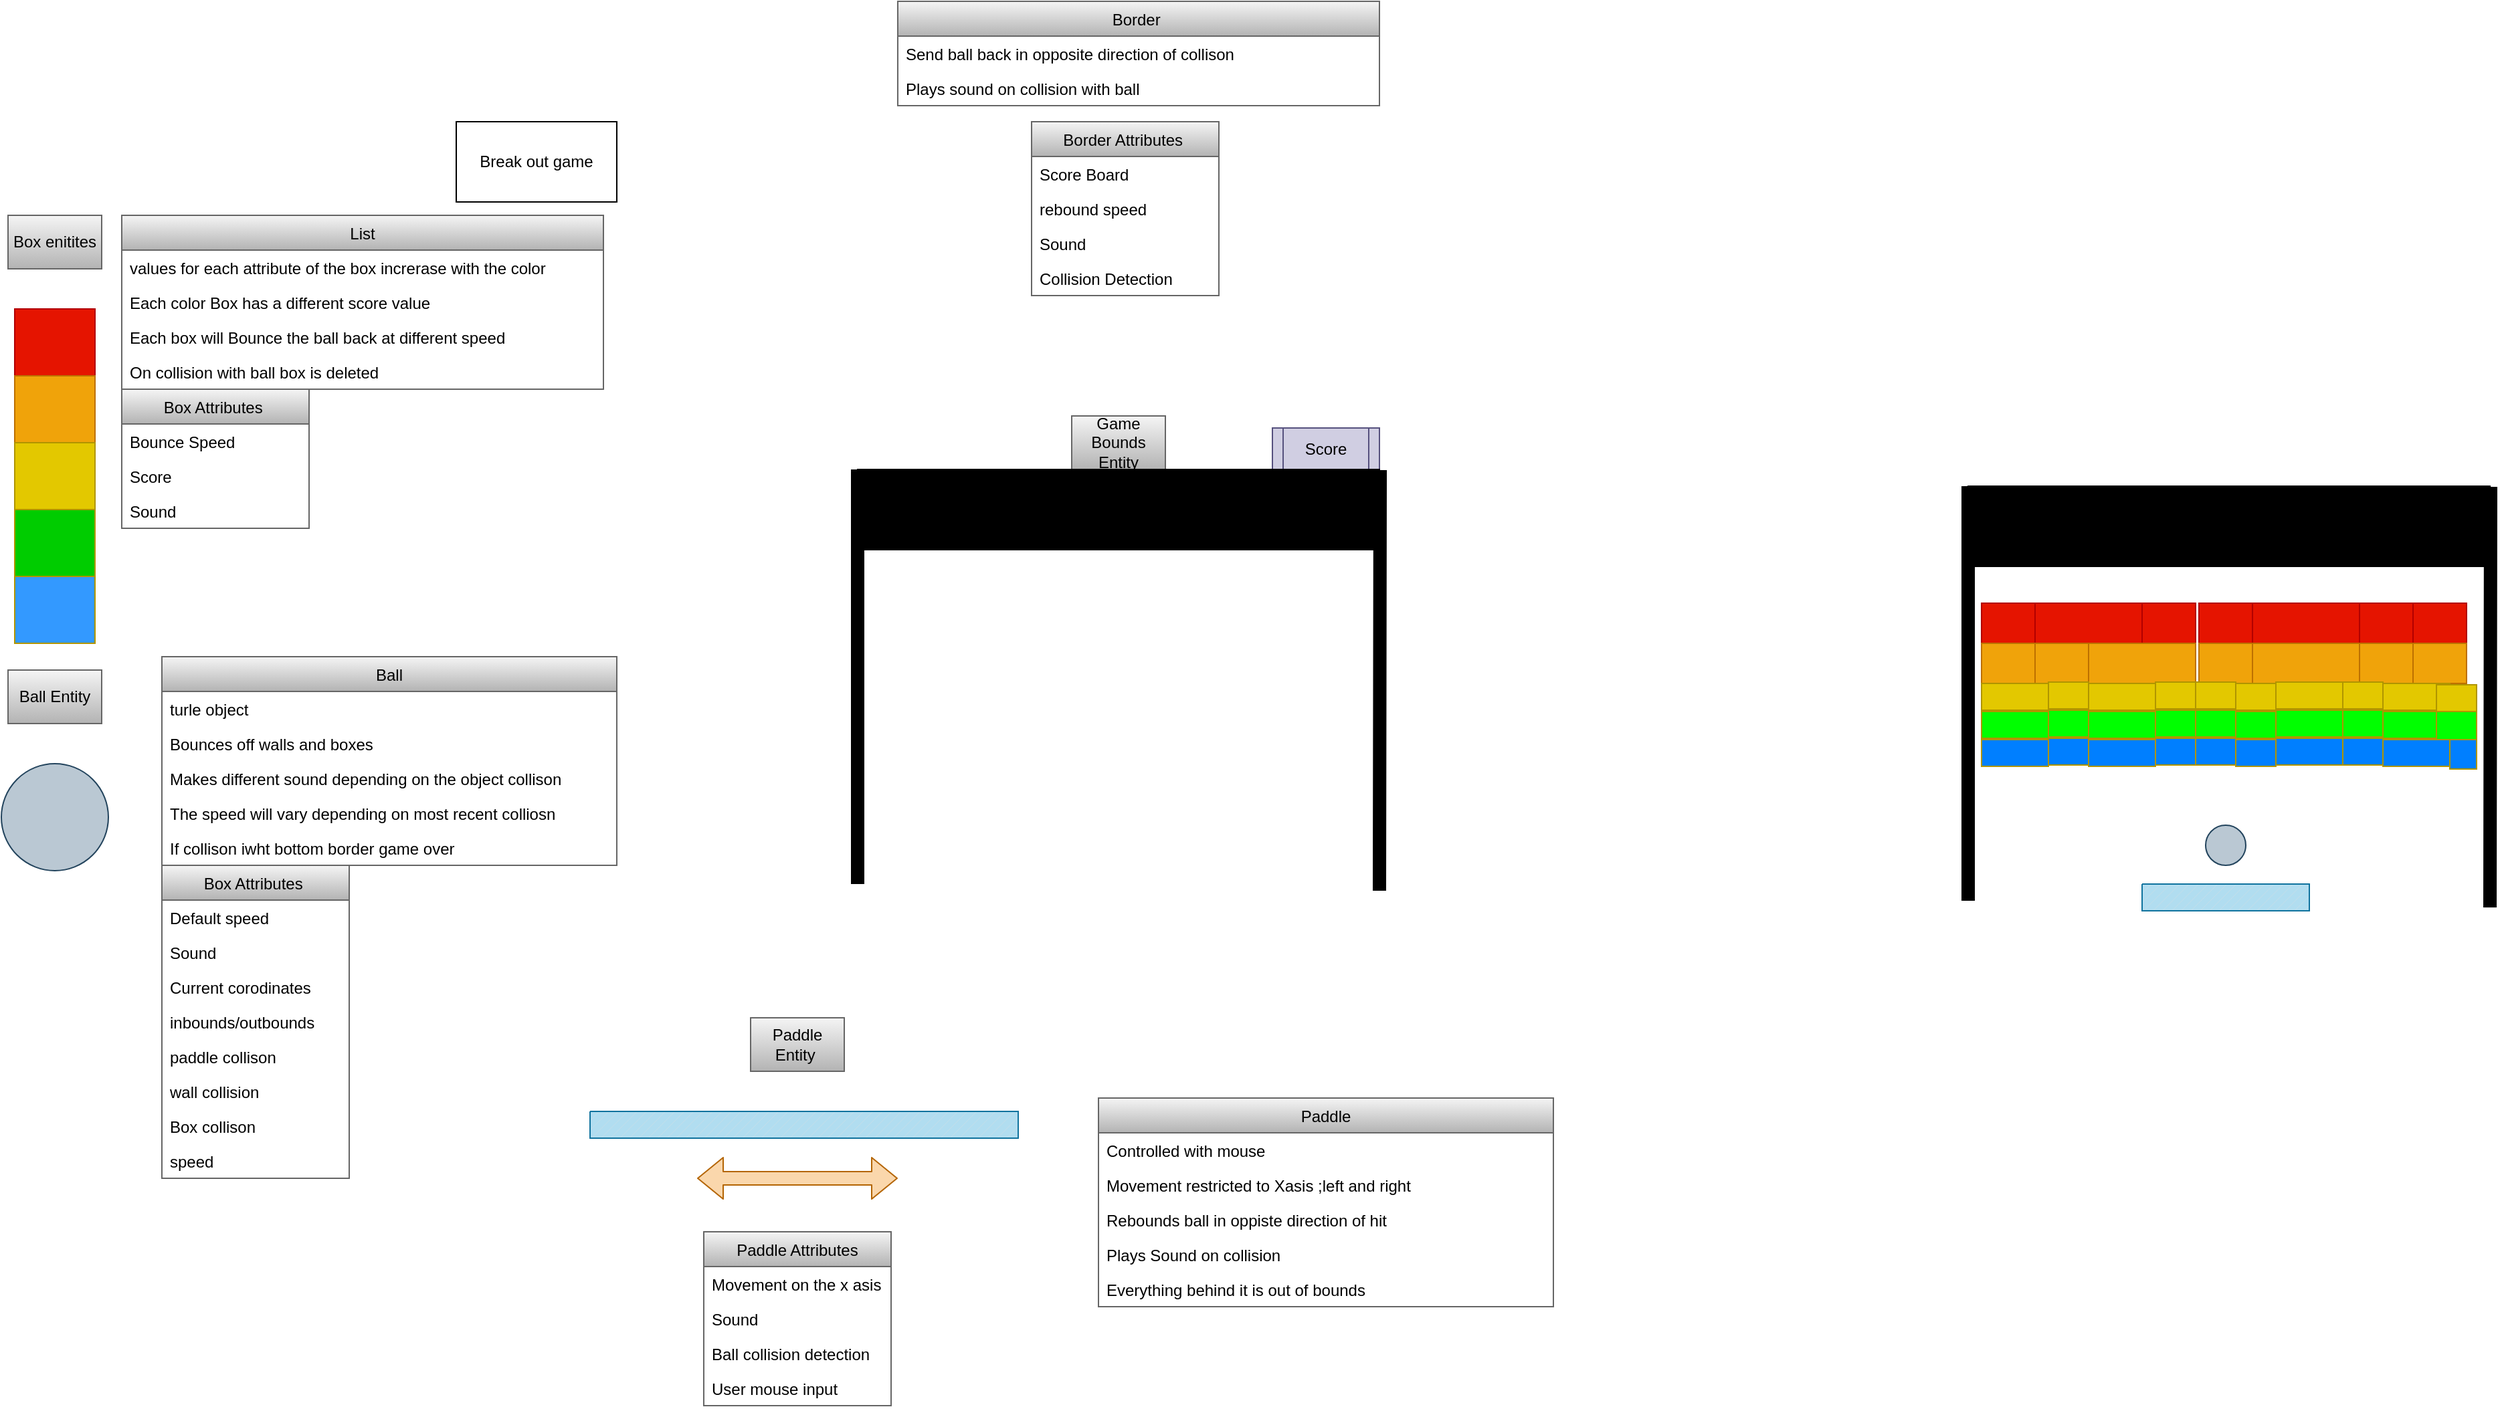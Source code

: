 <mxfile version="15.2.5" type="device"><diagram id="vosjjrxVaFwQwOEP37-J" name="Page-1"><mxGraphModel dx="842" dy="790" grid="1" gridSize="10" guides="1" tooltips="1" connect="1" arrows="1" fold="1" page="1" pageScale="1" pageWidth="850" pageHeight="1100" math="0" shadow="0"><root><mxCell id="0"/><mxCell id="1" parent="0"/><mxCell id="0en5RIexDmp1VHJ1jCVC-1" value="Break out game" style="rounded=0;whiteSpace=wrap;html=1;" parent="1" vertex="1"><mxGeometry x="370" y="130" width="120" height="60" as="geometry"/></mxCell><mxCell id="eHKwFHOgx8BpEWfMLAta-1" value="" style="rounded=0;whiteSpace=wrap;html=1;fillColor=#e51400;strokeColor=#B20000;fontColor=#ffffff;" vertex="1" parent="1"><mxGeometry x="40" y="270" width="60" height="50" as="geometry"/></mxCell><mxCell id="eHKwFHOgx8BpEWfMLAta-2" value="" style="rounded=0;whiteSpace=wrap;html=1;fillColor=#f0a30a;strokeColor=#BD7000;fontColor=#000000;" vertex="1" parent="1"><mxGeometry x="40" y="320" width="60" height="50" as="geometry"/></mxCell><mxCell id="eHKwFHOgx8BpEWfMLAta-3" value="" style="rounded=0;whiteSpace=wrap;html=1;fillColor=#e3c800;strokeColor=#B09500;fontColor=#000000;" vertex="1" parent="1"><mxGeometry x="40" y="370" width="60" height="50" as="geometry"/></mxCell><mxCell id="eHKwFHOgx8BpEWfMLAta-4" value="" style="rounded=0;whiteSpace=wrap;html=1;fillColor=#3399FF;strokeColor=#B09500;fontColor=#000000;" vertex="1" parent="1"><mxGeometry x="40" y="470" width="60" height="50" as="geometry"/></mxCell><mxCell id="eHKwFHOgx8BpEWfMLAta-5" value="" style="rounded=0;whiteSpace=wrap;html=1;fillColor=#00CC00;strokeColor=#B09500;fontColor=#000000;" vertex="1" parent="1"><mxGeometry x="40" y="420" width="60" height="50" as="geometry"/></mxCell><mxCell id="eHKwFHOgx8BpEWfMLAta-7" value="Box enitites" style="rounded=0;whiteSpace=wrap;html=1;gradientColor=#b3b3b3;fillColor=#f5f5f5;strokeColor=#666666;" vertex="1" parent="1"><mxGeometry x="35" y="200" width="70" height="40" as="geometry"/></mxCell><mxCell id="eHKwFHOgx8BpEWfMLAta-8" value="List" style="swimlane;fontStyle=0;childLayout=stackLayout;horizontal=1;startSize=26;horizontalStack=0;resizeParent=1;resizeParentMax=0;resizeLast=0;collapsible=1;marginBottom=0;fillColor=#f5f5f5;gradientColor=#b3b3b3;strokeColor=#666666;" vertex="1" parent="1"><mxGeometry x="120" y="200" width="360" height="130" as="geometry"/></mxCell><mxCell id="eHKwFHOgx8BpEWfMLAta-12" value="values for each attribute of the box increrase with the color" style="text;strokeColor=none;fillColor=none;align=left;verticalAlign=top;spacingLeft=4;spacingRight=4;overflow=hidden;rotatable=0;points=[[0,0.5],[1,0.5]];portConstraint=eastwest;" vertex="1" parent="eHKwFHOgx8BpEWfMLAta-8"><mxGeometry y="26" width="360" height="26" as="geometry"/></mxCell><mxCell id="eHKwFHOgx8BpEWfMLAta-9" value="Each color Box has a different score value" style="text;strokeColor=none;fillColor=none;align=left;verticalAlign=top;spacingLeft=4;spacingRight=4;overflow=hidden;rotatable=0;points=[[0,0.5],[1,0.5]];portConstraint=eastwest;" vertex="1" parent="eHKwFHOgx8BpEWfMLAta-8"><mxGeometry y="52" width="360" height="26" as="geometry"/></mxCell><mxCell id="eHKwFHOgx8BpEWfMLAta-10" value="Each box will Bounce the ball back at different speed " style="text;strokeColor=none;fillColor=none;align=left;verticalAlign=top;spacingLeft=4;spacingRight=4;overflow=hidden;rotatable=0;points=[[0,0.5],[1,0.5]];portConstraint=eastwest;" vertex="1" parent="eHKwFHOgx8BpEWfMLAta-8"><mxGeometry y="78" width="360" height="26" as="geometry"/></mxCell><mxCell id="eHKwFHOgx8BpEWfMLAta-11" value="On collision with ball box is deleted" style="text;strokeColor=none;fillColor=none;align=left;verticalAlign=top;spacingLeft=4;spacingRight=4;overflow=hidden;rotatable=0;points=[[0,0.5],[1,0.5]];portConstraint=eastwest;" vertex="1" parent="eHKwFHOgx8BpEWfMLAta-8"><mxGeometry y="104" width="360" height="26" as="geometry"/></mxCell><mxCell id="eHKwFHOgx8BpEWfMLAta-13" value="Box Attributes " style="swimlane;fontStyle=0;childLayout=stackLayout;horizontal=1;startSize=26;horizontalStack=0;resizeParent=1;resizeParentMax=0;resizeLast=0;collapsible=1;marginBottom=0;fillColor=#f5f5f5;gradientColor=#b3b3b3;strokeColor=#666666;" vertex="1" parent="1"><mxGeometry x="120" y="330" width="140" height="104" as="geometry"/></mxCell><mxCell id="eHKwFHOgx8BpEWfMLAta-14" value="Bounce Speed&#10;" style="text;strokeColor=none;fillColor=none;align=left;verticalAlign=top;spacingLeft=4;spacingRight=4;overflow=hidden;rotatable=0;points=[[0,0.5],[1,0.5]];portConstraint=eastwest;" vertex="1" parent="eHKwFHOgx8BpEWfMLAta-13"><mxGeometry y="26" width="140" height="26" as="geometry"/></mxCell><mxCell id="eHKwFHOgx8BpEWfMLAta-15" value="Score" style="text;strokeColor=none;fillColor=none;align=left;verticalAlign=top;spacingLeft=4;spacingRight=4;overflow=hidden;rotatable=0;points=[[0,0.5],[1,0.5]];portConstraint=eastwest;" vertex="1" parent="eHKwFHOgx8BpEWfMLAta-13"><mxGeometry y="52" width="140" height="26" as="geometry"/></mxCell><mxCell id="eHKwFHOgx8BpEWfMLAta-16" value="Sound " style="text;strokeColor=none;fillColor=none;align=left;verticalAlign=top;spacingLeft=4;spacingRight=4;overflow=hidden;rotatable=0;points=[[0,0.5],[1,0.5]];portConstraint=eastwest;" vertex="1" parent="eHKwFHOgx8BpEWfMLAta-13"><mxGeometry y="78" width="140" height="26" as="geometry"/></mxCell><mxCell id="eHKwFHOgx8BpEWfMLAta-17" value="" style="ellipse;whiteSpace=wrap;html=1;aspect=fixed;fillColor=#bac8d3;strokeColor=#23445d;" vertex="1" parent="1"><mxGeometry x="30" y="610" width="80" height="80" as="geometry"/></mxCell><mxCell id="eHKwFHOgx8BpEWfMLAta-19" value="Ball Entity" style="rounded=0;whiteSpace=wrap;html=1;gradientColor=#b3b3b3;fillColor=#f5f5f5;strokeColor=#666666;" vertex="1" parent="1"><mxGeometry x="35" y="540" width="70" height="40" as="geometry"/></mxCell><mxCell id="eHKwFHOgx8BpEWfMLAta-24" value="Ball" style="swimlane;fontStyle=0;childLayout=stackLayout;horizontal=1;startSize=26;horizontalStack=0;resizeParent=1;resizeParentMax=0;resizeLast=0;collapsible=1;marginBottom=0;fillColor=#f5f5f5;gradientColor=#b3b3b3;strokeColor=#666666;" vertex="1" parent="1"><mxGeometry x="150" y="530" width="340" height="156" as="geometry"/></mxCell><mxCell id="eHKwFHOgx8BpEWfMLAta-25" value="turle object" style="text;strokeColor=none;fillColor=none;align=left;verticalAlign=top;spacingLeft=4;spacingRight=4;overflow=hidden;rotatable=0;points=[[0,0.5],[1,0.5]];portConstraint=eastwest;" vertex="1" parent="eHKwFHOgx8BpEWfMLAta-24"><mxGeometry y="26" width="340" height="26" as="geometry"/></mxCell><mxCell id="eHKwFHOgx8BpEWfMLAta-26" value="Bounces off walls and boxes" style="text;strokeColor=none;fillColor=none;align=left;verticalAlign=top;spacingLeft=4;spacingRight=4;overflow=hidden;rotatable=0;points=[[0,0.5],[1,0.5]];portConstraint=eastwest;" vertex="1" parent="eHKwFHOgx8BpEWfMLAta-24"><mxGeometry y="52" width="340" height="26" as="geometry"/></mxCell><mxCell id="eHKwFHOgx8BpEWfMLAta-27" value="Makes different sound depending on the object collison " style="text;strokeColor=none;fillColor=none;align=left;verticalAlign=top;spacingLeft=4;spacingRight=4;overflow=hidden;rotatable=0;points=[[0,0.5],[1,0.5]];portConstraint=eastwest;" vertex="1" parent="eHKwFHOgx8BpEWfMLAta-24"><mxGeometry y="78" width="340" height="26" as="geometry"/></mxCell><mxCell id="eHKwFHOgx8BpEWfMLAta-30" value="The speed will vary depending on most recent colliosn" style="text;strokeColor=none;fillColor=none;align=left;verticalAlign=top;spacingLeft=4;spacingRight=4;overflow=hidden;rotatable=0;points=[[0,0.5],[1,0.5]];portConstraint=eastwest;" vertex="1" parent="eHKwFHOgx8BpEWfMLAta-24"><mxGeometry y="104" width="340" height="26" as="geometry"/></mxCell><mxCell id="eHKwFHOgx8BpEWfMLAta-31" value="If collison iwht bottom border game over" style="text;strokeColor=none;fillColor=none;align=left;verticalAlign=top;spacingLeft=4;spacingRight=4;overflow=hidden;rotatable=0;points=[[0,0.5],[1,0.5]];portConstraint=eastwest;" vertex="1" parent="eHKwFHOgx8BpEWfMLAta-24"><mxGeometry y="130" width="340" height="26" as="geometry"/></mxCell><mxCell id="eHKwFHOgx8BpEWfMLAta-32" value="Box Attributes " style="swimlane;fontStyle=0;childLayout=stackLayout;horizontal=1;startSize=26;horizontalStack=0;resizeParent=1;resizeParentMax=0;resizeLast=0;collapsible=1;marginBottom=0;fillColor=#f5f5f5;gradientColor=#b3b3b3;strokeColor=#666666;" vertex="1" parent="1"><mxGeometry x="150" y="686" width="140" height="234" as="geometry"/></mxCell><mxCell id="eHKwFHOgx8BpEWfMLAta-33" value="Default speed" style="text;strokeColor=none;fillColor=none;align=left;verticalAlign=top;spacingLeft=4;spacingRight=4;overflow=hidden;rotatable=0;points=[[0,0.5],[1,0.5]];portConstraint=eastwest;" vertex="1" parent="eHKwFHOgx8BpEWfMLAta-32"><mxGeometry y="26" width="140" height="26" as="geometry"/></mxCell><mxCell id="eHKwFHOgx8BpEWfMLAta-34" value="Sound" style="text;strokeColor=none;fillColor=none;align=left;verticalAlign=top;spacingLeft=4;spacingRight=4;overflow=hidden;rotatable=0;points=[[0,0.5],[1,0.5]];portConstraint=eastwest;" vertex="1" parent="eHKwFHOgx8BpEWfMLAta-32"><mxGeometry y="52" width="140" height="26" as="geometry"/></mxCell><mxCell id="eHKwFHOgx8BpEWfMLAta-35" value="Current corodinates" style="text;strokeColor=none;fillColor=none;align=left;verticalAlign=top;spacingLeft=4;spacingRight=4;overflow=hidden;rotatable=0;points=[[0,0.5],[1,0.5]];portConstraint=eastwest;" vertex="1" parent="eHKwFHOgx8BpEWfMLAta-32"><mxGeometry y="78" width="140" height="26" as="geometry"/></mxCell><mxCell id="eHKwFHOgx8BpEWfMLAta-37" value="inbounds/outbounds" style="text;strokeColor=none;fillColor=none;align=left;verticalAlign=top;spacingLeft=4;spacingRight=4;overflow=hidden;rotatable=0;points=[[0,0.5],[1,0.5]];portConstraint=eastwest;" vertex="1" parent="eHKwFHOgx8BpEWfMLAta-32"><mxGeometry y="104" width="140" height="26" as="geometry"/></mxCell><mxCell id="eHKwFHOgx8BpEWfMLAta-38" value="paddle collison" style="text;strokeColor=none;fillColor=none;align=left;verticalAlign=top;spacingLeft=4;spacingRight=4;overflow=hidden;rotatable=0;points=[[0,0.5],[1,0.5]];portConstraint=eastwest;" vertex="1" parent="eHKwFHOgx8BpEWfMLAta-32"><mxGeometry y="130" width="140" height="26" as="geometry"/></mxCell><mxCell id="eHKwFHOgx8BpEWfMLAta-39" value="wall collision" style="text;strokeColor=none;fillColor=none;align=left;verticalAlign=top;spacingLeft=4;spacingRight=4;overflow=hidden;rotatable=0;points=[[0,0.5],[1,0.5]];portConstraint=eastwest;" vertex="1" parent="eHKwFHOgx8BpEWfMLAta-32"><mxGeometry y="156" width="140" height="26" as="geometry"/></mxCell><mxCell id="eHKwFHOgx8BpEWfMLAta-40" value="Box collison" style="text;strokeColor=none;fillColor=none;align=left;verticalAlign=top;spacingLeft=4;spacingRight=4;overflow=hidden;rotatable=0;points=[[0,0.5],[1,0.5]];portConstraint=eastwest;" vertex="1" parent="eHKwFHOgx8BpEWfMLAta-32"><mxGeometry y="182" width="140" height="26" as="geometry"/></mxCell><mxCell id="eHKwFHOgx8BpEWfMLAta-41" value="speed" style="text;strokeColor=none;fillColor=none;align=left;verticalAlign=top;spacingLeft=4;spacingRight=4;overflow=hidden;rotatable=0;points=[[0,0.5],[1,0.5]];portConstraint=eastwest;" vertex="1" parent="eHKwFHOgx8BpEWfMLAta-32"><mxGeometry y="208" width="140" height="26" as="geometry"/></mxCell><mxCell id="eHKwFHOgx8BpEWfMLAta-43" value="" style="shape=filledEdge;rounded=0;fixDash=1;endArrow=none;strokeWidth=10;fillColor=#000000;edgeStyle=orthogonalEdgeStyle;" edge="1" parent="1"><mxGeometry width="60" height="40" relative="1" as="geometry"><mxPoint x="670" y="700" as="sourcePoint"/><mxPoint x="670" y="390" as="targetPoint"/><Array as="points"><mxPoint x="670" y="620"/><mxPoint x="670" y="620"/></Array></mxGeometry></mxCell><mxCell id="eHKwFHOgx8BpEWfMLAta-44" value="" style="shape=filledEdge;rounded=0;fixDash=1;endArrow=none;strokeWidth=10;fillColor=#000000;edgeStyle=orthogonalEdgeStyle;" edge="1" parent="1"><mxGeometry width="60" height="40" relative="1" as="geometry"><mxPoint x="670" y="395" as="sourcePoint"/><mxPoint x="1060" y="705" as="targetPoint"/></mxGeometry></mxCell><mxCell id="eHKwFHOgx8BpEWfMLAta-45" value="Game Bounds Entity" style="rounded=0;whiteSpace=wrap;html=1;gradientColor=#b3b3b3;fillColor=#f5f5f5;strokeColor=#666666;" vertex="1" parent="1"><mxGeometry x="830" y="350" width="70" height="40" as="geometry"/></mxCell><mxCell id="eHKwFHOgx8BpEWfMLAta-46" value="Border Attributes " style="swimlane;fontStyle=0;childLayout=stackLayout;horizontal=1;startSize=26;horizontalStack=0;resizeParent=1;resizeParentMax=0;resizeLast=0;collapsible=1;marginBottom=0;fillColor=#f5f5f5;gradientColor=#b3b3b3;strokeColor=#666666;" vertex="1" parent="1"><mxGeometry x="800" y="130" width="140" height="130" as="geometry"/></mxCell><mxCell id="eHKwFHOgx8BpEWfMLAta-57" value="Score Board " style="text;strokeColor=none;fillColor=none;align=left;verticalAlign=top;spacingLeft=4;spacingRight=4;overflow=hidden;rotatable=0;points=[[0,0.5],[1,0.5]];portConstraint=eastwest;" vertex="1" parent="eHKwFHOgx8BpEWfMLAta-46"><mxGeometry y="26" width="140" height="26" as="geometry"/></mxCell><mxCell id="eHKwFHOgx8BpEWfMLAta-47" value="rebound speed " style="text;strokeColor=none;fillColor=none;align=left;verticalAlign=top;spacingLeft=4;spacingRight=4;overflow=hidden;rotatable=0;points=[[0,0.5],[1,0.5]];portConstraint=eastwest;" vertex="1" parent="eHKwFHOgx8BpEWfMLAta-46"><mxGeometry y="52" width="140" height="26" as="geometry"/></mxCell><mxCell id="eHKwFHOgx8BpEWfMLAta-48" value="Sound" style="text;strokeColor=none;fillColor=none;align=left;verticalAlign=top;spacingLeft=4;spacingRight=4;overflow=hidden;rotatable=0;points=[[0,0.5],[1,0.5]];portConstraint=eastwest;" vertex="1" parent="eHKwFHOgx8BpEWfMLAta-46"><mxGeometry y="78" width="140" height="26" as="geometry"/></mxCell><mxCell id="eHKwFHOgx8BpEWfMLAta-49" value="Collision Detection" style="text;strokeColor=none;fillColor=none;align=left;verticalAlign=top;spacingLeft=4;spacingRight=4;overflow=hidden;rotatable=0;points=[[0,0.5],[1,0.5]];portConstraint=eastwest;" vertex="1" parent="eHKwFHOgx8BpEWfMLAta-46"><mxGeometry y="104" width="140" height="26" as="geometry"/></mxCell><mxCell id="eHKwFHOgx8BpEWfMLAta-50" value="Border " style="swimlane;fontStyle=0;childLayout=stackLayout;horizontal=1;startSize=26;horizontalStack=0;resizeParent=1;resizeParentMax=0;resizeLast=0;collapsible=1;marginBottom=0;fillColor=#f5f5f5;gradientColor=#b3b3b3;strokeColor=#666666;" vertex="1" parent="1"><mxGeometry x="700" y="40" width="360" height="78" as="geometry"/></mxCell><mxCell id="eHKwFHOgx8BpEWfMLAta-51" value="Send ball back in opposite direction of collison " style="text;strokeColor=none;fillColor=none;align=left;verticalAlign=top;spacingLeft=4;spacingRight=4;overflow=hidden;rotatable=0;points=[[0,0.5],[1,0.5]];portConstraint=eastwest;" vertex="1" parent="eHKwFHOgx8BpEWfMLAta-50"><mxGeometry y="26" width="360" height="26" as="geometry"/></mxCell><mxCell id="eHKwFHOgx8BpEWfMLAta-52" value="Plays sound on collision with ball" style="text;strokeColor=none;fillColor=none;align=left;verticalAlign=top;spacingLeft=4;spacingRight=4;overflow=hidden;rotatable=0;points=[[0,0.5],[1,0.5]];portConstraint=eastwest;" vertex="1" parent="eHKwFHOgx8BpEWfMLAta-50"><mxGeometry y="52" width="360" height="26" as="geometry"/></mxCell><mxCell id="eHKwFHOgx8BpEWfMLAta-56" value="Score" style="shape=process;whiteSpace=wrap;html=1;backgroundOutline=1;fillColor=#d0cee2;strokeColor=#56517e;" vertex="1" parent="1"><mxGeometry x="980" y="359" width="80" height="31" as="geometry"/></mxCell><mxCell id="eHKwFHOgx8BpEWfMLAta-60" value="" style="rounded=0;whiteSpace=wrap;html=1;fillColor=#000000;" vertex="1" parent="1"><mxGeometry x="670" y="390" width="390" height="60" as="geometry"/></mxCell><mxCell id="eHKwFHOgx8BpEWfMLAta-62" value="" style="verticalLabelPosition=bottom;verticalAlign=top;html=1;shape=mxgraph.basic.patternFillRect;fillStyle=diag;step=5;fillStrokeWidth=0.2;fillStrokeColor=#dddddd;fillColor=#b1ddf0;strokeColor=#10739e;" vertex="1" parent="1"><mxGeometry x="470" y="870" width="320" height="20" as="geometry"/></mxCell><mxCell id="eHKwFHOgx8BpEWfMLAta-63" value="Paddle Entity&amp;nbsp;" style="rounded=0;whiteSpace=wrap;html=1;gradientColor=#b3b3b3;fillColor=#f5f5f5;strokeColor=#666666;" vertex="1" parent="1"><mxGeometry x="590" y="800" width="70" height="40" as="geometry"/></mxCell><mxCell id="eHKwFHOgx8BpEWfMLAta-64" value="Paddle" style="swimlane;fontStyle=0;childLayout=stackLayout;horizontal=1;startSize=26;horizontalStack=0;resizeParent=1;resizeParentMax=0;resizeLast=0;collapsible=1;marginBottom=0;fillColor=#f5f5f5;gradientColor=#b3b3b3;strokeColor=#666666;" vertex="1" parent="1"><mxGeometry x="850" y="860" width="340" height="156" as="geometry"/></mxCell><mxCell id="eHKwFHOgx8BpEWfMLAta-65" value="Controlled with mouse" style="text;strokeColor=none;fillColor=none;align=left;verticalAlign=top;spacingLeft=4;spacingRight=4;overflow=hidden;rotatable=0;points=[[0,0.5],[1,0.5]];portConstraint=eastwest;" vertex="1" parent="eHKwFHOgx8BpEWfMLAta-64"><mxGeometry y="26" width="340" height="26" as="geometry"/></mxCell><mxCell id="eHKwFHOgx8BpEWfMLAta-66" value="Movement restricted to Xasis ;left and right" style="text;strokeColor=none;fillColor=none;align=left;verticalAlign=top;spacingLeft=4;spacingRight=4;overflow=hidden;rotatable=0;points=[[0,0.5],[1,0.5]];portConstraint=eastwest;" vertex="1" parent="eHKwFHOgx8BpEWfMLAta-64"><mxGeometry y="52" width="340" height="26" as="geometry"/></mxCell><mxCell id="eHKwFHOgx8BpEWfMLAta-67" value="Rebounds ball in oppiste direction of hit" style="text;strokeColor=none;fillColor=none;align=left;verticalAlign=top;spacingLeft=4;spacingRight=4;overflow=hidden;rotatable=0;points=[[0,0.5],[1,0.5]];portConstraint=eastwest;" vertex="1" parent="eHKwFHOgx8BpEWfMLAta-64"><mxGeometry y="78" width="340" height="26" as="geometry"/></mxCell><mxCell id="eHKwFHOgx8BpEWfMLAta-70" value="Plays Sound on collision" style="text;strokeColor=none;fillColor=none;align=left;verticalAlign=top;spacingLeft=4;spacingRight=4;overflow=hidden;rotatable=0;points=[[0,0.5],[1,0.5]];portConstraint=eastwest;" vertex="1" parent="eHKwFHOgx8BpEWfMLAta-64"><mxGeometry y="104" width="340" height="26" as="geometry"/></mxCell><mxCell id="eHKwFHOgx8BpEWfMLAta-71" value="Everything behind it is out of bounds" style="text;strokeColor=none;fillColor=none;align=left;verticalAlign=top;spacingLeft=4;spacingRight=4;overflow=hidden;rotatable=0;points=[[0,0.5],[1,0.5]];portConstraint=eastwest;" vertex="1" parent="eHKwFHOgx8BpEWfMLAta-64"><mxGeometry y="130" width="340" height="26" as="geometry"/></mxCell><mxCell id="eHKwFHOgx8BpEWfMLAta-72" value="" style="shape=flexArrow;endArrow=classic;startArrow=classic;html=1;fillColor=#fad7ac;strokeColor=#b46504;" edge="1" parent="1"><mxGeometry width="100" height="100" relative="1" as="geometry"><mxPoint x="550" y="920" as="sourcePoint"/><mxPoint x="700" y="920" as="targetPoint"/></mxGeometry></mxCell><mxCell id="eHKwFHOgx8BpEWfMLAta-73" value="Paddle Attributes" style="swimlane;fontStyle=0;childLayout=stackLayout;horizontal=1;startSize=26;horizontalStack=0;resizeParent=1;resizeParentMax=0;resizeLast=0;collapsible=1;marginBottom=0;fillColor=#f5f5f5;gradientColor=#b3b3b3;strokeColor=#666666;" vertex="1" parent="1"><mxGeometry x="555" y="960" width="140" height="130" as="geometry"/></mxCell><mxCell id="eHKwFHOgx8BpEWfMLAta-74" value="Movement on the x asis " style="text;strokeColor=none;fillColor=none;align=left;verticalAlign=top;spacingLeft=4;spacingRight=4;overflow=hidden;rotatable=0;points=[[0,0.5],[1,0.5]];portConstraint=eastwest;" vertex="1" parent="eHKwFHOgx8BpEWfMLAta-73"><mxGeometry y="26" width="140" height="26" as="geometry"/></mxCell><mxCell id="eHKwFHOgx8BpEWfMLAta-75" value="Sound" style="text;strokeColor=none;fillColor=none;align=left;verticalAlign=top;spacingLeft=4;spacingRight=4;overflow=hidden;rotatable=0;points=[[0,0.5],[1,0.5]];portConstraint=eastwest;" vertex="1" parent="eHKwFHOgx8BpEWfMLAta-73"><mxGeometry y="52" width="140" height="26" as="geometry"/></mxCell><mxCell id="eHKwFHOgx8BpEWfMLAta-76" value="Ball collision detection" style="text;strokeColor=none;fillColor=none;align=left;verticalAlign=top;spacingLeft=4;spacingRight=4;overflow=hidden;rotatable=0;points=[[0,0.5],[1,0.5]];portConstraint=eastwest;" vertex="1" parent="eHKwFHOgx8BpEWfMLAta-73"><mxGeometry y="78" width="140" height="26" as="geometry"/></mxCell><mxCell id="eHKwFHOgx8BpEWfMLAta-78" value="User mouse input" style="text;strokeColor=none;fillColor=none;align=left;verticalAlign=top;spacingLeft=4;spacingRight=4;overflow=hidden;rotatable=0;points=[[0,0.5],[1,0.5]];portConstraint=eastwest;" vertex="1" parent="eHKwFHOgx8BpEWfMLAta-73"><mxGeometry y="104" width="140" height="26" as="geometry"/></mxCell><mxCell id="eHKwFHOgx8BpEWfMLAta-82" value="" style="shape=filledEdge;rounded=0;fixDash=1;endArrow=none;strokeWidth=10;fillColor=#000000;edgeStyle=orthogonalEdgeStyle;" edge="1" parent="1"><mxGeometry width="60" height="40" relative="1" as="geometry"><mxPoint x="1500" y="712.5" as="sourcePoint"/><mxPoint x="1500" y="402.5" as="targetPoint"/><Array as="points"><mxPoint x="1500" y="632.5"/><mxPoint x="1500" y="632.5"/></Array></mxGeometry></mxCell><mxCell id="eHKwFHOgx8BpEWfMLAta-83" value="" style="shape=filledEdge;rounded=0;fixDash=1;endArrow=none;strokeWidth=10;fillColor=#000000;edgeStyle=orthogonalEdgeStyle;" edge="1" parent="1"><mxGeometry width="60" height="40" relative="1" as="geometry"><mxPoint x="1500" y="407.5" as="sourcePoint"/><mxPoint x="1890" y="717.5" as="targetPoint"/></mxGeometry></mxCell><mxCell id="eHKwFHOgx8BpEWfMLAta-84" value="" style="rounded=0;whiteSpace=wrap;html=1;fillColor=#000000;" vertex="1" parent="1"><mxGeometry x="1500" y="402.5" width="390" height="60" as="geometry"/></mxCell><mxCell id="eHKwFHOgx8BpEWfMLAta-85" value="" style="verticalLabelPosition=bottom;verticalAlign=top;html=1;shape=mxgraph.basic.patternFillRect;fillStyle=diag;step=5;fillStrokeWidth=0.2;fillStrokeColor=#dddddd;fillColor=#b1ddf0;strokeColor=#10739e;" vertex="1" parent="1"><mxGeometry x="1630" y="700" width="125" height="20" as="geometry"/></mxCell><mxCell id="eHKwFHOgx8BpEWfMLAta-86" value="" style="ellipse;whiteSpace=wrap;html=1;aspect=fixed;fillColor=#bac8d3;strokeColor=#23445d;" vertex="1" parent="1"><mxGeometry x="1677.5" y="656" width="30" height="30" as="geometry"/></mxCell><mxCell id="eHKwFHOgx8BpEWfMLAta-92" value="" style="rounded=0;whiteSpace=wrap;html=1;fillColor=#e51400;strokeColor=#B20000;fontColor=#ffffff;" vertex="1" parent="1"><mxGeometry x="1510" y="490" width="40" height="30" as="geometry"/></mxCell><mxCell id="eHKwFHOgx8BpEWfMLAta-93" value="" style="rounded=0;whiteSpace=wrap;html=1;fillColor=#e51400;strokeColor=#B20000;fontColor=#ffffff;" vertex="1" parent="1"><mxGeometry x="1550" y="490" width="80" height="30" as="geometry"/></mxCell><mxCell id="eHKwFHOgx8BpEWfMLAta-94" value="" style="rounded=0;whiteSpace=wrap;html=1;fillColor=#e51400;strokeColor=#B20000;fontColor=#ffffff;" vertex="1" parent="1"><mxGeometry x="1630" y="490" width="40" height="30" as="geometry"/></mxCell><mxCell id="eHKwFHOgx8BpEWfMLAta-95" value="" style="rounded=0;whiteSpace=wrap;html=1;fillColor=#e51400;strokeColor=#B20000;fontColor=#ffffff;" vertex="1" parent="1"><mxGeometry x="1672.5" y="490" width="40" height="30" as="geometry"/></mxCell><mxCell id="eHKwFHOgx8BpEWfMLAta-96" value="" style="rounded=0;whiteSpace=wrap;html=1;fillColor=#e51400;strokeColor=#B20000;fontColor=#ffffff;" vertex="1" parent="1"><mxGeometry x="1712.5" y="490" width="80" height="30" as="geometry"/></mxCell><mxCell id="eHKwFHOgx8BpEWfMLAta-97" value="" style="rounded=0;whiteSpace=wrap;html=1;fillColor=#e51400;strokeColor=#B20000;fontColor=#ffffff;" vertex="1" parent="1"><mxGeometry x="1792.5" y="490" width="40" height="30" as="geometry"/></mxCell><mxCell id="eHKwFHOgx8BpEWfMLAta-99" value="" style="rounded=0;whiteSpace=wrap;html=1;fillColor=#e51400;strokeColor=#B20000;fontColor=#ffffff;" vertex="1" parent="1"><mxGeometry x="1832.5" y="490" width="40" height="30" as="geometry"/></mxCell><mxCell id="eHKwFHOgx8BpEWfMLAta-100" value="" style="rounded=0;whiteSpace=wrap;html=1;fillColor=#f0a30a;strokeColor=#BD7000;fontColor=#000000;" vertex="1" parent="1"><mxGeometry x="1510" y="520" width="40" height="30" as="geometry"/></mxCell><mxCell id="eHKwFHOgx8BpEWfMLAta-103" value="" style="rounded=0;whiteSpace=wrap;html=1;fillColor=#f0a30a;strokeColor=#BD7000;fontColor=#000000;" vertex="1" parent="1"><mxGeometry x="1590" y="520" width="80" height="30" as="geometry"/></mxCell><mxCell id="eHKwFHOgx8BpEWfMLAta-104" value="" style="rounded=0;whiteSpace=wrap;html=1;fillColor=#f0a30a;strokeColor=#BD7000;fontColor=#000000;" vertex="1" parent="1"><mxGeometry x="1550" y="520" width="40" height="30" as="geometry"/></mxCell><mxCell id="eHKwFHOgx8BpEWfMLAta-105" value="" style="rounded=0;whiteSpace=wrap;html=1;fillColor=#f0a30a;strokeColor=#BD7000;fontColor=#000000;" vertex="1" parent="1"><mxGeometry x="1712.5" y="520" width="80" height="30" as="geometry"/></mxCell><mxCell id="eHKwFHOgx8BpEWfMLAta-106" value="" style="rounded=0;whiteSpace=wrap;html=1;fillColor=#f0a30a;strokeColor=#BD7000;fontColor=#000000;" vertex="1" parent="1"><mxGeometry x="1672.5" y="520" width="40" height="30" as="geometry"/></mxCell><mxCell id="eHKwFHOgx8BpEWfMLAta-107" value="" style="rounded=0;whiteSpace=wrap;html=1;fillColor=#f0a30a;strokeColor=#BD7000;fontColor=#000000;" vertex="1" parent="1"><mxGeometry x="1792.5" y="520" width="40" height="30" as="geometry"/></mxCell><mxCell id="eHKwFHOgx8BpEWfMLAta-108" value="" style="rounded=0;whiteSpace=wrap;html=1;fillColor=#f0a30a;strokeColor=#BD7000;fontColor=#000000;" vertex="1" parent="1"><mxGeometry x="1832.5" y="520" width="40" height="30" as="geometry"/></mxCell><mxCell id="eHKwFHOgx8BpEWfMLAta-109" value="" style="rounded=0;whiteSpace=wrap;html=1;fillColor=#e3c800;strokeColor=#B09500;fontColor=#000000;" vertex="1" parent="1"><mxGeometry x="1510" y="550" width="50" height="20" as="geometry"/></mxCell><mxCell id="eHKwFHOgx8BpEWfMLAta-110" value="" style="rounded=0;whiteSpace=wrap;html=1;fillColor=#e3c800;strokeColor=#B09500;fontColor=#000000;" vertex="1" parent="1"><mxGeometry x="1670" y="549" width="30" height="20" as="geometry"/></mxCell><mxCell id="eHKwFHOgx8BpEWfMLAta-111" value="" style="rounded=0;whiteSpace=wrap;html=1;fillColor=#e3c800;strokeColor=#B09500;fontColor=#000000;" vertex="1" parent="1"><mxGeometry x="1730" y="549" width="50" height="20" as="geometry"/></mxCell><mxCell id="eHKwFHOgx8BpEWfMLAta-112" value="" style="rounded=0;whiteSpace=wrap;html=1;fillColor=#e3c800;strokeColor=#B09500;fontColor=#000000;" vertex="1" parent="1"><mxGeometry x="1560" y="549" width="30" height="20" as="geometry"/></mxCell><mxCell id="eHKwFHOgx8BpEWfMLAta-113" value="" style="rounded=0;whiteSpace=wrap;html=1;fillColor=#e3c800;strokeColor=#B09500;fontColor=#000000;" vertex="1" parent="1"><mxGeometry x="1780" y="549" width="30" height="20" as="geometry"/></mxCell><mxCell id="eHKwFHOgx8BpEWfMLAta-114" value="" style="rounded=0;whiteSpace=wrap;html=1;fillColor=#e3c800;strokeColor=#B09500;fontColor=#000000;" vertex="1" parent="1"><mxGeometry x="1700" y="550" width="30" height="20" as="geometry"/></mxCell><mxCell id="eHKwFHOgx8BpEWfMLAta-118" value="" style="rounded=0;whiteSpace=wrap;html=1;fillColor=#e3c800;strokeColor=#B09500;fontColor=#000000;" vertex="1" parent="1"><mxGeometry x="1640" y="549" width="30" height="20" as="geometry"/></mxCell><mxCell id="eHKwFHOgx8BpEWfMLAta-119" value="" style="rounded=0;whiteSpace=wrap;html=1;fillColor=#e3c800;strokeColor=#B09500;fontColor=#000000;" vertex="1" parent="1"><mxGeometry x="1590" y="550" width="50" height="20" as="geometry"/></mxCell><mxCell id="eHKwFHOgx8BpEWfMLAta-120" value="" style="rounded=0;whiteSpace=wrap;html=1;fillColor=#e3c800;strokeColor=#B09500;fontColor=#000000;" vertex="1" parent="1"><mxGeometry x="1810" y="550" width="50" height="20" as="geometry"/></mxCell><mxCell id="eHKwFHOgx8BpEWfMLAta-121" value="" style="rounded=0;whiteSpace=wrap;html=1;fillColor=#00FF00;strokeColor=#B09500;fontColor=#000000;" vertex="1" parent="1"><mxGeometry x="1510" y="571" width="50" height="20" as="geometry"/></mxCell><mxCell id="eHKwFHOgx8BpEWfMLAta-122" value="" style="rounded=0;whiteSpace=wrap;html=1;fillColor=#00FF00;strokeColor=#B09500;fontColor=#000000;" vertex="1" parent="1"><mxGeometry x="1670" y="570" width="30" height="20" as="geometry"/></mxCell><mxCell id="eHKwFHOgx8BpEWfMLAta-123" value="" style="rounded=0;whiteSpace=wrap;html=1;fillColor=#00FF00;strokeColor=#B09500;fontColor=#000000;" vertex="1" parent="1"><mxGeometry x="1730" y="570" width="50" height="20" as="geometry"/></mxCell><mxCell id="eHKwFHOgx8BpEWfMLAta-124" value="" style="rounded=0;whiteSpace=wrap;html=1;fillColor=#00FF00;strokeColor=#B09500;fontColor=#000000;" vertex="1" parent="1"><mxGeometry x="1560" y="570" width="30" height="20" as="geometry"/></mxCell><mxCell id="eHKwFHOgx8BpEWfMLAta-125" value="" style="rounded=0;whiteSpace=wrap;html=1;fillColor=#00FF00;strokeColor=#B09500;fontColor=#000000;" vertex="1" parent="1"><mxGeometry x="1780" y="570" width="30" height="20" as="geometry"/></mxCell><mxCell id="eHKwFHOgx8BpEWfMLAta-126" value="" style="rounded=0;whiteSpace=wrap;html=1;fillColor=#00FF00;strokeColor=#B09500;fontColor=#000000;" vertex="1" parent="1"><mxGeometry x="1700" y="571" width="30" height="20" as="geometry"/></mxCell><mxCell id="eHKwFHOgx8BpEWfMLAta-127" value="" style="rounded=0;whiteSpace=wrap;html=1;fillColor=#00FF00;strokeColor=#B09500;fontColor=#000000;" vertex="1" parent="1"><mxGeometry x="1640" y="570" width="30" height="20" as="geometry"/></mxCell><mxCell id="eHKwFHOgx8BpEWfMLAta-128" value="" style="rounded=0;whiteSpace=wrap;html=1;fillColor=#00FF00;strokeColor=#B09500;fontColor=#000000;" vertex="1" parent="1"><mxGeometry x="1590" y="571" width="50" height="20" as="geometry"/></mxCell><mxCell id="eHKwFHOgx8BpEWfMLAta-129" value="" style="rounded=0;whiteSpace=wrap;html=1;fillColor=#00FF00;strokeColor=#B09500;fontColor=#000000;" vertex="1" parent="1"><mxGeometry x="1810" y="571" width="50" height="20" as="geometry"/></mxCell><mxCell id="eHKwFHOgx8BpEWfMLAta-130" value="" style="rounded=0;whiteSpace=wrap;html=1;fillColor=#007FFF;strokeColor=#B09500;fontColor=#000000;" vertex="1" parent="1"><mxGeometry x="1510" y="592" width="50" height="20" as="geometry"/></mxCell><mxCell id="eHKwFHOgx8BpEWfMLAta-131" value="" style="rounded=0;whiteSpace=wrap;html=1;fillColor=#007FFF;strokeColor=#B09500;fontColor=#000000;" vertex="1" parent="1"><mxGeometry x="1670" y="591" width="30" height="20" as="geometry"/></mxCell><mxCell id="eHKwFHOgx8BpEWfMLAta-132" value="" style="rounded=0;whiteSpace=wrap;html=1;fillColor=#007FFF;strokeColor=#B09500;fontColor=#000000;" vertex="1" parent="1"><mxGeometry x="1730" y="591" width="50" height="20" as="geometry"/></mxCell><mxCell id="eHKwFHOgx8BpEWfMLAta-133" value="" style="rounded=0;whiteSpace=wrap;html=1;fillColor=#007FFF;strokeColor=#B09500;fontColor=#000000;" vertex="1" parent="1"><mxGeometry x="1560" y="591" width="30" height="20" as="geometry"/></mxCell><mxCell id="eHKwFHOgx8BpEWfMLAta-134" value="" style="rounded=0;whiteSpace=wrap;html=1;fillColor=#007FFF;strokeColor=#B09500;fontColor=#000000;" vertex="1" parent="1"><mxGeometry x="1780" y="591" width="30" height="20" as="geometry"/></mxCell><mxCell id="eHKwFHOgx8BpEWfMLAta-135" value="" style="rounded=0;whiteSpace=wrap;html=1;fillColor=#007FFF;strokeColor=#B09500;fontColor=#000000;" vertex="1" parent="1"><mxGeometry x="1700" y="592" width="30" height="20" as="geometry"/></mxCell><mxCell id="eHKwFHOgx8BpEWfMLAta-136" value="" style="rounded=0;whiteSpace=wrap;html=1;fillColor=#007FFF;strokeColor=#B09500;fontColor=#000000;" vertex="1" parent="1"><mxGeometry x="1640" y="591" width="30" height="20" as="geometry"/></mxCell><mxCell id="eHKwFHOgx8BpEWfMLAta-137" value="" style="rounded=0;whiteSpace=wrap;html=1;fillColor=#007FFF;strokeColor=#B09500;fontColor=#000000;" vertex="1" parent="1"><mxGeometry x="1590" y="592" width="50" height="20" as="geometry"/></mxCell><mxCell id="eHKwFHOgx8BpEWfMLAta-138" value="" style="rounded=0;whiteSpace=wrap;html=1;fillColor=#007FFF;strokeColor=#B09500;fontColor=#000000;" vertex="1" parent="1"><mxGeometry x="1810" y="592" width="50" height="20" as="geometry"/></mxCell><mxCell id="eHKwFHOgx8BpEWfMLAta-139" value="" style="rounded=0;whiteSpace=wrap;html=1;fillColor=#007FFF;strokeColor=#B09500;fontColor=#000000;" vertex="1" parent="1"><mxGeometry x="1860" y="592" width="20" height="22" as="geometry"/></mxCell><mxCell id="eHKwFHOgx8BpEWfMLAta-140" value="" style="rounded=0;whiteSpace=wrap;html=1;fillColor=#00FF00;strokeColor=#B09500;fontColor=#000000;" vertex="1" parent="1"><mxGeometry x="1850" y="570" width="30" height="22" as="geometry"/></mxCell><mxCell id="eHKwFHOgx8BpEWfMLAta-141" value="" style="rounded=0;whiteSpace=wrap;html=1;fillColor=#e3c800;strokeColor=#B09500;fontColor=#000000;" vertex="1" parent="1"><mxGeometry x="1850" y="551" width="30" height="20" as="geometry"/></mxCell></root></mxGraphModel></diagram></mxfile>
